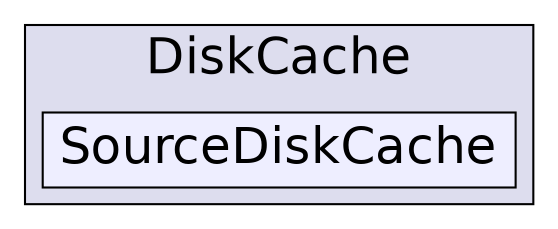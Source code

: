 digraph "C:/Users/nathanael/Documents/resizer/Plugins/DiskCache/SourceDiskCache" {
  compound=true
  node [ fontsize="24", fontname="Helvetica"];
  edge [ labelfontsize="24", labelfontname="Helvetica"];
  subgraph clusterdir_c40d1be011819c7d3f0b5389486b8856 {
    graph [ bgcolor="#ddddee", pencolor="black", label="DiskCache" fontname="Helvetica", fontsize="24", URL="dir_c40d1be011819c7d3f0b5389486b8856.html"]
  dir_733de7208d31fa2d1f949f3ead50eef2 [shape=box, label="SourceDiskCache", style="filled", fillcolor="#eeeeff", pencolor="black", URL="dir_733de7208d31fa2d1f949f3ead50eef2.html"];
  }
}
